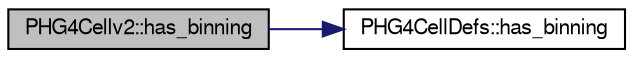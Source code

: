 digraph "PHG4Cellv2::has_binning"
{
  bgcolor="transparent";
  edge [fontname="FreeSans",fontsize="10",labelfontname="FreeSans",labelfontsize="10"];
  node [fontname="FreeSans",fontsize="10",shape=record];
  rankdir="LR";
  Node1 [label="PHG4Cellv2::has_binning",height=0.2,width=0.4,color="black", fillcolor="grey75", style="filled" fontcolor="black"];
  Node1 -> Node2 [color="midnightblue",fontsize="10",style="solid",fontname="FreeSans"];
  Node2 [label="PHG4CellDefs::has_binning",height=0.2,width=0.4,color="black",URL="$d7/dba/namespacePHG4CellDefs.html#abc5bc878df2b923b47e3467a775f7ac5"];
}
